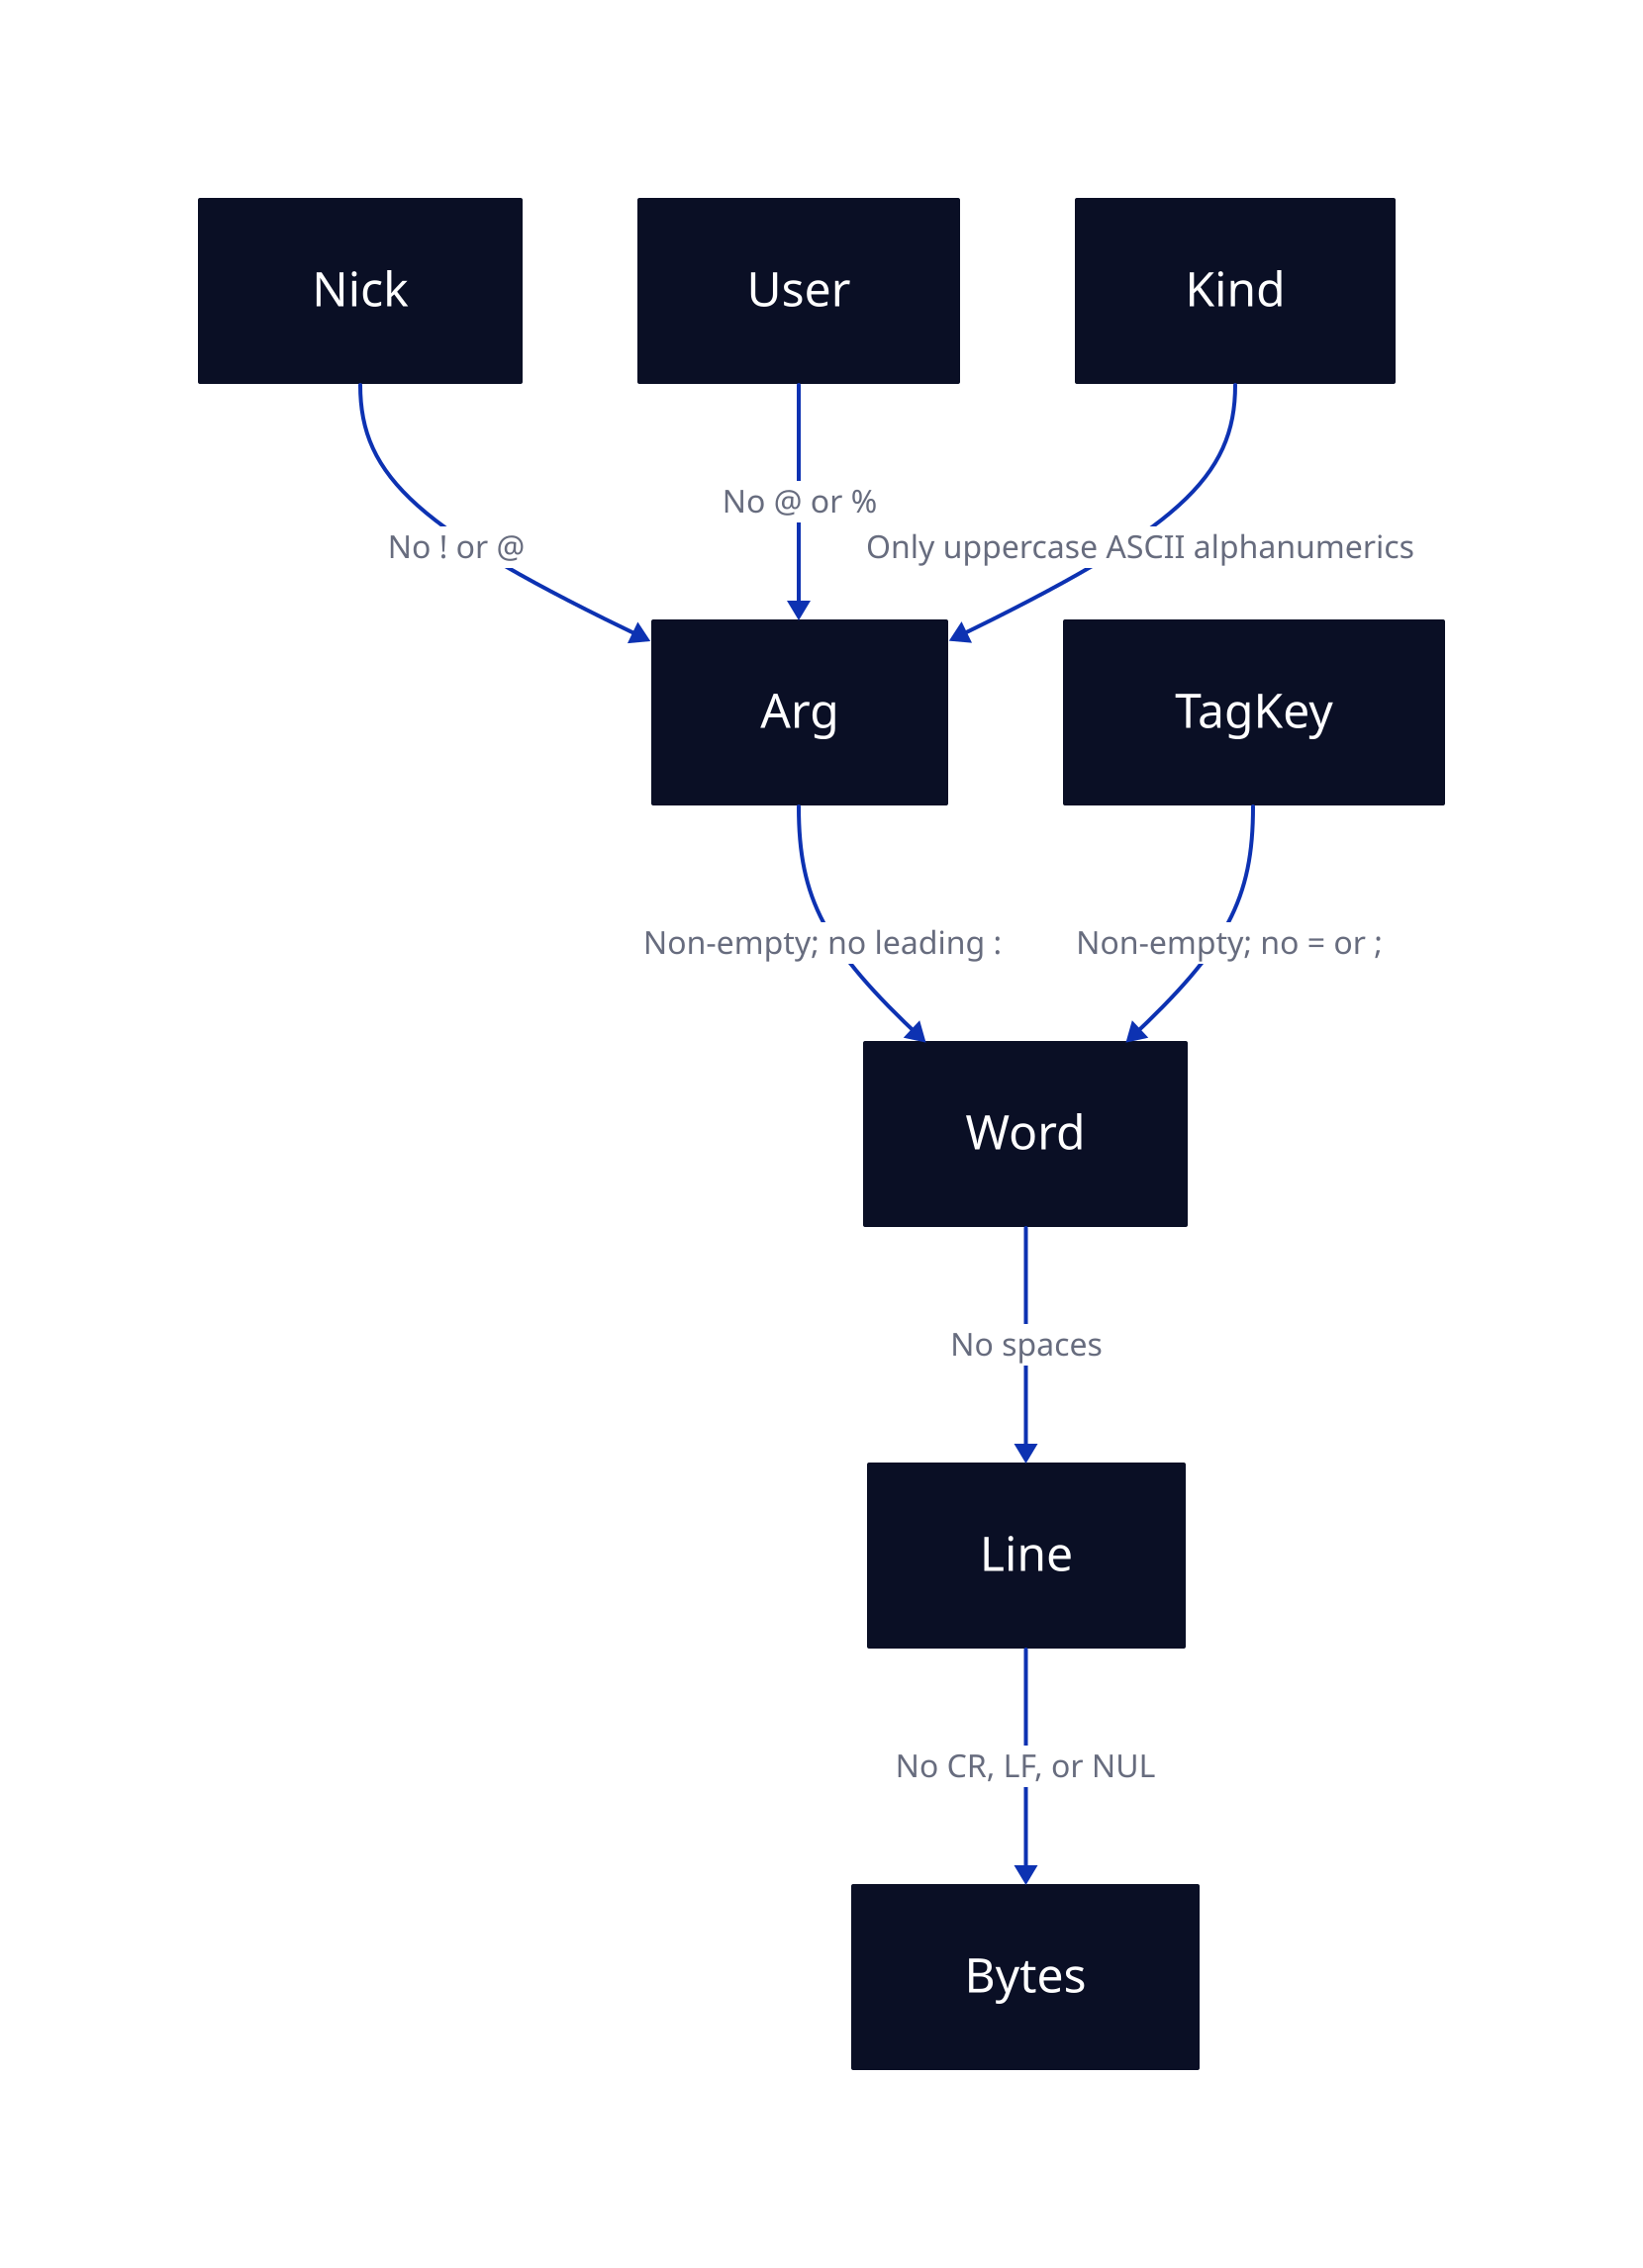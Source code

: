 Bytes <- Line: "No CR, LF, or NUL"
Line <- Word: "No spaces"
Word <- Arg: "Non-empty; no leading :"
Arg <- Nick: "No ! or @"
Arg <- User: "No @ or %"
Arg <- Kind: "Only uppercase ASCII alphanumerics"
Word <- TagKey: "Non-empty; no = or ;"

Bytes.shape: class
Line.shape: class 
Word.shape: class 
Arg.shape: class 
Nick.shape: class 
User.shape: class 
Kind.shape: class 
TagKey.shape: class
